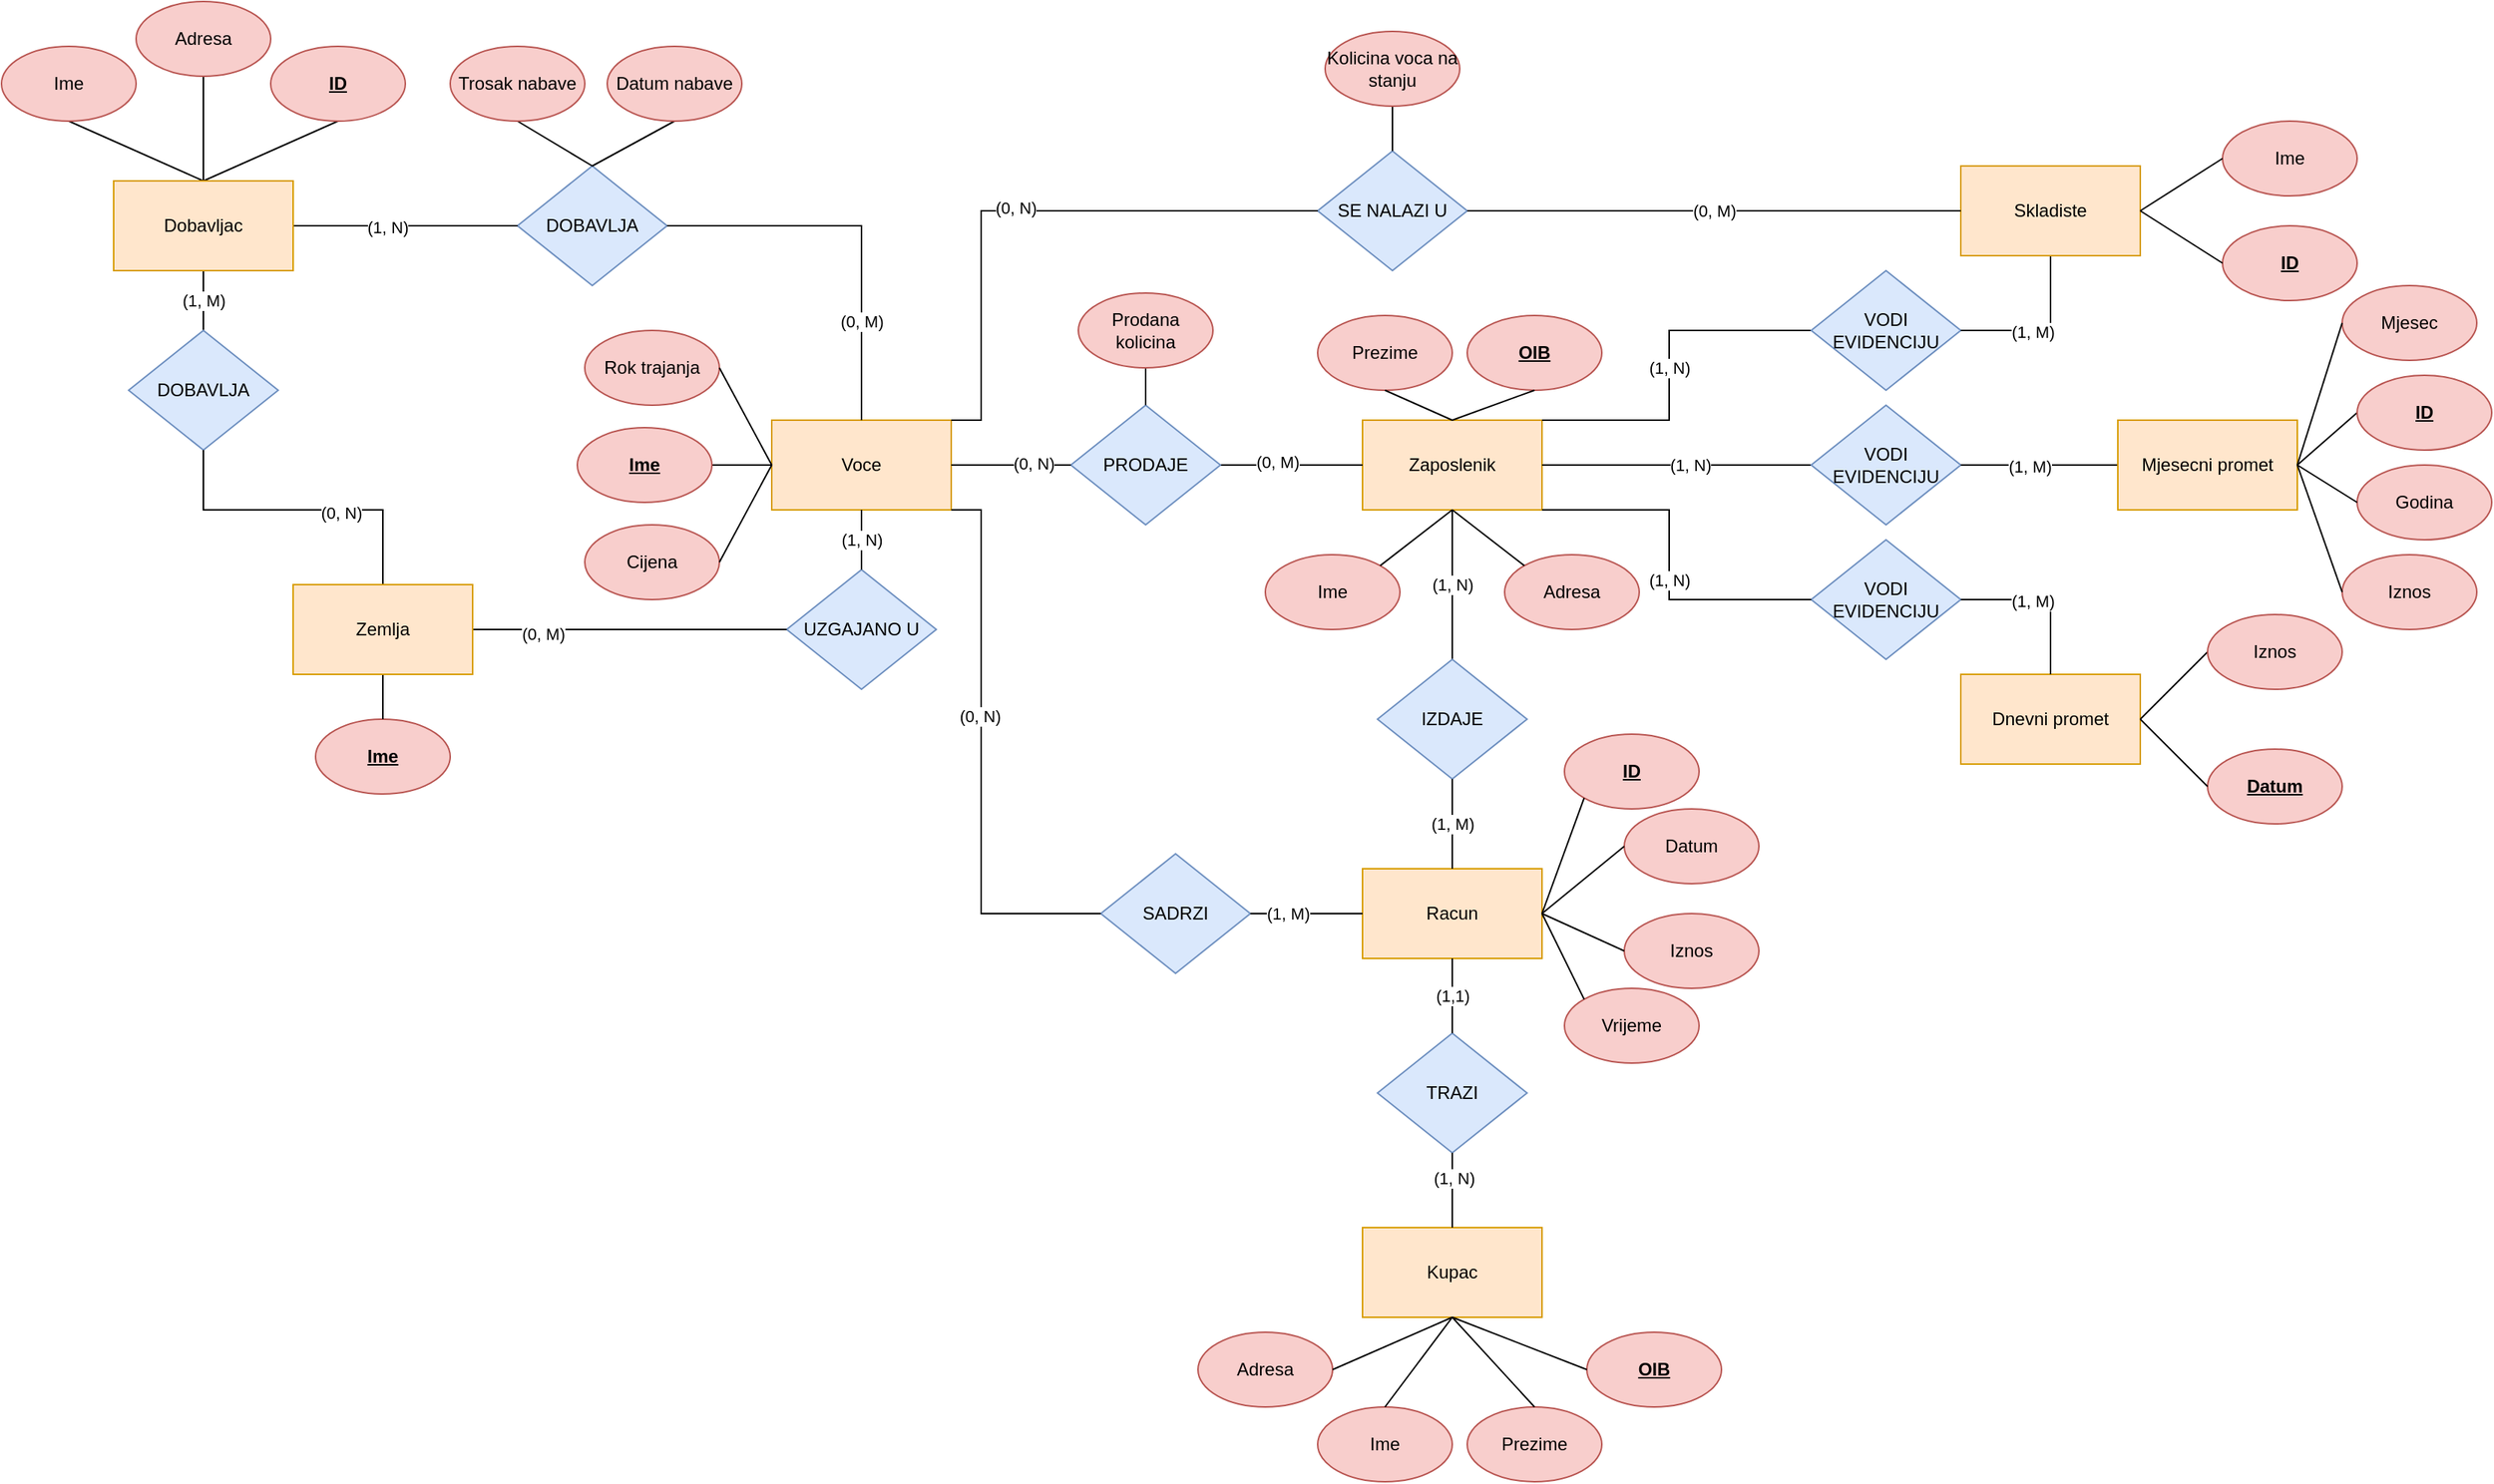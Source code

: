 <mxfile version="21.3.5" type="github">
  <diagram name="Page-1" id="9BCB3obAzaxHh5N5iVWj">
    <mxGraphModel dx="957" dy="489" grid="1" gridSize="10" guides="1" tooltips="1" connect="1" arrows="1" fold="1" page="1" pageScale="1" pageWidth="850" pageHeight="1100" math="0" shadow="0">
      <root>
        <mxCell id="0" />
        <mxCell id="1" parent="0" />
        <mxCell id="wJimey8sM2e01Dv6nmVG-2" value="Dobavljac" style="rounded=0;whiteSpace=wrap;html=1;" parent="1" vertex="1">
          <mxGeometry x="140" y="200" width="120" height="60" as="geometry" />
        </mxCell>
        <mxCell id="wJimey8sM2e01Dv6nmVG-10" value="" style="endArrow=none;html=1;rounded=0;entryX=0.5;entryY=1;entryDx=0;entryDy=0;exitX=0.5;exitY=0;exitDx=0;exitDy=0;" parent="1" source="wJimey8sM2e01Dv6nmVG-2" target="wJimey8sM2e01Dv6nmVG-40" edge="1">
          <mxGeometry width="50" height="50" relative="1" as="geometry">
            <mxPoint x="200" y="200" as="sourcePoint" />
            <mxPoint x="87.5" y="160.0" as="targetPoint" />
          </mxGeometry>
        </mxCell>
        <mxCell id="wJimey8sM2e01Dv6nmVG-14" value="&lt;u&gt;&lt;b&gt;Ime&lt;/b&gt;&lt;/u&gt;" style="ellipse;whiteSpace=wrap;html=1;fillColor=#f8cecc;strokeColor=#b85450;" parent="1" vertex="1">
          <mxGeometry x="275" y="560" width="90" height="50" as="geometry" />
        </mxCell>
        <mxCell id="wJimey8sM2e01Dv6nmVG-16" value="DOBAVLJA" style="rhombus;whiteSpace=wrap;html=1;fillColor=#dae8fc;strokeColor=#6c8ebf;" parent="1" vertex="1">
          <mxGeometry x="410" y="190" width="100" height="80" as="geometry" />
        </mxCell>
        <mxCell id="wJimey8sM2e01Dv6nmVG-20" value="" style="endArrow=none;html=1;rounded=0;exitX=1;exitY=0.5;exitDx=0;exitDy=0;entryX=0;entryY=0.5;entryDx=0;entryDy=0;" parent="1" source="wJimey8sM2e01Dv6nmVG-2" target="wJimey8sM2e01Dv6nmVG-16" edge="1">
          <mxGeometry width="50" height="50" relative="1" as="geometry">
            <mxPoint x="370" y="240" as="sourcePoint" />
            <mxPoint x="480" y="220" as="targetPoint" />
          </mxGeometry>
        </mxCell>
        <mxCell id="wJimey8sM2e01Dv6nmVG-48" value="(1, N)" style="edgeLabel;html=1;align=center;verticalAlign=middle;resizable=0;points=[];" parent="wJimey8sM2e01Dv6nmVG-20" vertex="1" connectable="0">
          <mxGeometry x="-0.158" y="-1" relative="1" as="geometry">
            <mxPoint as="offset" />
          </mxGeometry>
        </mxCell>
        <mxCell id="wJimey8sM2e01Dv6nmVG-21" value="Voce" style="rounded=0;whiteSpace=wrap;html=1;fillColor=#ffe6cc;strokeColor=#d79b00;" parent="1" vertex="1">
          <mxGeometry x="580" y="360" width="120" height="60" as="geometry" />
        </mxCell>
        <mxCell id="wJimey8sM2e01Dv6nmVG-23" value="UZGAJANO U" style="rhombus;whiteSpace=wrap;html=1;fillColor=#dae8fc;strokeColor=#6c8ebf;" parent="1" vertex="1">
          <mxGeometry x="590" y="460" width="100" height="80" as="geometry" />
        </mxCell>
        <mxCell id="wJimey8sM2e01Dv6nmVG-24" value="(1, N)" style="endArrow=none;html=1;rounded=0;entryX=0.5;entryY=1;entryDx=0;entryDy=0;exitX=0.5;exitY=0;exitDx=0;exitDy=0;" parent="1" source="wJimey8sM2e01Dv6nmVG-23" target="wJimey8sM2e01Dv6nmVG-21" edge="1">
          <mxGeometry width="50" height="50" relative="1" as="geometry">
            <mxPoint x="650" y="460" as="sourcePoint" />
            <mxPoint x="700" y="410" as="targetPoint" />
          </mxGeometry>
        </mxCell>
        <mxCell id="wJimey8sM2e01Dv6nmVG-25" value="" style="endArrow=none;html=1;rounded=0;exitX=1;exitY=0.5;exitDx=0;exitDy=0;entryX=0;entryY=0.5;entryDx=0;entryDy=0;" parent="1" source="wJimey8sM2e01Dv6nmVG-46" target="wJimey8sM2e01Dv6nmVG-23" edge="1">
          <mxGeometry width="50" height="50" relative="1" as="geometry">
            <mxPoint x="380" y="490" as="sourcePoint" />
            <mxPoint x="500" y="480" as="targetPoint" />
          </mxGeometry>
        </mxCell>
        <mxCell id="wJimey8sM2e01Dv6nmVG-51" value="(0, M)" style="edgeLabel;html=1;align=center;verticalAlign=middle;resizable=0;points=[];" parent="wJimey8sM2e01Dv6nmVG-25" vertex="1" connectable="0">
          <mxGeometry x="-0.555" y="-3" relative="1" as="geometry">
            <mxPoint as="offset" />
          </mxGeometry>
        </mxCell>
        <mxCell id="wJimey8sM2e01Dv6nmVG-26" value="" style="endArrow=none;html=1;rounded=0;exitX=1;exitY=0.5;exitDx=0;exitDy=0;entryX=0.5;entryY=0;entryDx=0;entryDy=0;" parent="1" source="wJimey8sM2e01Dv6nmVG-16" target="wJimey8sM2e01Dv6nmVG-21" edge="1">
          <mxGeometry width="50" height="50" relative="1" as="geometry">
            <mxPoint x="560" y="230" as="sourcePoint" />
            <mxPoint x="670" y="210" as="targetPoint" />
            <Array as="points">
              <mxPoint x="640" y="230" />
            </Array>
          </mxGeometry>
        </mxCell>
        <mxCell id="wJimey8sM2e01Dv6nmVG-49" value="(0, M)" style="edgeLabel;html=1;align=center;verticalAlign=middle;resizable=0;points=[];" parent="wJimey8sM2e01Dv6nmVG-26" vertex="1" connectable="0">
          <mxGeometry x="0.492" relative="1" as="geometry">
            <mxPoint as="offset" />
          </mxGeometry>
        </mxCell>
        <mxCell id="wJimey8sM2e01Dv6nmVG-27" value="(1, M)" style="endArrow=none;html=1;rounded=0;entryX=0.5;entryY=1;entryDx=0;entryDy=0;exitX=0.5;exitY=0;exitDx=0;exitDy=0;" parent="1" source="wJimey8sM2e01Dv6nmVG-28" target="wJimey8sM2e01Dv6nmVG-2" edge="1">
          <mxGeometry width="50" height="50" relative="1" as="geometry">
            <mxPoint x="310" y="330" as="sourcePoint" />
            <mxPoint x="340" y="300" as="targetPoint" />
          </mxGeometry>
        </mxCell>
        <mxCell id="wJimey8sM2e01Dv6nmVG-28" value="DOBAVLJA" style="rhombus;whiteSpace=wrap;html=1;fillColor=#dae8fc;strokeColor=#6c8ebf;" parent="1" vertex="1">
          <mxGeometry x="150" y="300" width="100" height="80" as="geometry" />
        </mxCell>
        <mxCell id="wJimey8sM2e01Dv6nmVG-29" value="" style="endArrow=none;html=1;rounded=0;entryX=0.5;entryY=1;entryDx=0;entryDy=0;exitX=0.5;exitY=0;exitDx=0;exitDy=0;" parent="1" source="wJimey8sM2e01Dv6nmVG-46" target="wJimey8sM2e01Dv6nmVG-28" edge="1">
          <mxGeometry width="50" height="50" relative="1" as="geometry">
            <mxPoint x="320" y="460" as="sourcePoint" />
            <mxPoint x="340" y="400" as="targetPoint" />
            <Array as="points">
              <mxPoint x="320" y="420" />
              <mxPoint x="200" y="420" />
            </Array>
          </mxGeometry>
        </mxCell>
        <mxCell id="wJimey8sM2e01Dv6nmVG-50" value="(0, N)" style="edgeLabel;html=1;align=center;verticalAlign=middle;resizable=0;points=[];" parent="wJimey8sM2e01Dv6nmVG-29" vertex="1" connectable="0">
          <mxGeometry x="-0.253" y="2" relative="1" as="geometry">
            <mxPoint as="offset" />
          </mxGeometry>
        </mxCell>
        <mxCell id="wJimey8sM2e01Dv6nmVG-30" value="" style="endArrow=none;html=1;rounded=0;entryX=0.5;entryY=0;entryDx=0;entryDy=0;exitX=0.5;exitY=1;exitDx=0;exitDy=0;" parent="1" source="wJimey8sM2e01Dv6nmVG-41" target="wJimey8sM2e01Dv6nmVG-2" edge="1">
          <mxGeometry width="50" height="50" relative="1" as="geometry">
            <mxPoint x="197.5" y="160.0" as="sourcePoint" />
            <mxPoint x="290" y="160" as="targetPoint" />
          </mxGeometry>
        </mxCell>
        <mxCell id="wJimey8sM2e01Dv6nmVG-31" value="" style="endArrow=none;html=1;rounded=0;entryX=0.5;entryY=1;entryDx=0;entryDy=0;exitX=0.5;exitY=0;exitDx=0;exitDy=0;" parent="1" source="wJimey8sM2e01Dv6nmVG-2" target="wJimey8sM2e01Dv6nmVG-42" edge="1">
          <mxGeometry width="50" height="50" relative="1" as="geometry">
            <mxPoint x="270" y="210" as="sourcePoint" />
            <mxPoint x="302.5" y="160.0" as="targetPoint" />
          </mxGeometry>
        </mxCell>
        <mxCell id="wJimey8sM2e01Dv6nmVG-32" value="" style="endArrow=none;html=1;rounded=0;entryX=0.5;entryY=1;entryDx=0;entryDy=0;exitX=0.5;exitY=0;exitDx=0;exitDy=0;" parent="1" source="wJimey8sM2e01Dv6nmVG-14" target="wJimey8sM2e01Dv6nmVG-46" edge="1">
          <mxGeometry width="50" height="50" relative="1" as="geometry">
            <mxPoint x="320" y="570" as="sourcePoint" />
            <mxPoint x="320" y="520" as="targetPoint" />
          </mxGeometry>
        </mxCell>
        <mxCell id="wJimey8sM2e01Dv6nmVG-34" value="Cijena" style="ellipse;whiteSpace=wrap;html=1;flipV=1;flipH=0;direction=east;fillColor=#f8cecc;strokeColor=#b85450;" parent="1" vertex="1">
          <mxGeometry x="455" y="430" width="90" height="50" as="geometry" />
        </mxCell>
        <mxCell id="wJimey8sM2e01Dv6nmVG-37" value="" style="endArrow=none;html=1;rounded=0;exitX=1;exitY=0.5;exitDx=0;exitDy=0;entryX=0;entryY=0.5;entryDx=0;entryDy=0;" parent="1" source="wJimey8sM2e01Dv6nmVG-43" target="wJimey8sM2e01Dv6nmVG-21" edge="1">
          <mxGeometry width="50" height="50" relative="1" as="geometry">
            <mxPoint x="555" y="305" as="sourcePoint" />
            <mxPoint x="760" y="210" as="targetPoint" />
          </mxGeometry>
        </mxCell>
        <mxCell id="wJimey8sM2e01Dv6nmVG-39" value="" style="endArrow=none;html=1;rounded=0;exitX=1;exitY=0.5;exitDx=0;exitDy=0;entryX=0;entryY=0.5;entryDx=0;entryDy=0;" parent="1" source="wJimey8sM2e01Dv6nmVG-34" target="wJimey8sM2e01Dv6nmVG-21" edge="1">
          <mxGeometry width="50" height="50" relative="1" as="geometry">
            <mxPoint x="545" y="375" as="sourcePoint" />
            <mxPoint x="590" y="370" as="targetPoint" />
          </mxGeometry>
        </mxCell>
        <mxCell id="wJimey8sM2e01Dv6nmVG-40" value="Ime" style="ellipse;whiteSpace=wrap;html=1;fillColor=#f8cecc;strokeColor=#b85450;" parent="1" vertex="1">
          <mxGeometry x="65" y="110" width="90" height="50" as="geometry" />
        </mxCell>
        <mxCell id="wJimey8sM2e01Dv6nmVG-41" value="Adresa" style="ellipse;whiteSpace=wrap;html=1;fillColor=#f8cecc;strokeColor=#b85450;" parent="1" vertex="1">
          <mxGeometry x="155" y="80" width="90" height="50" as="geometry" />
        </mxCell>
        <mxCell id="wJimey8sM2e01Dv6nmVG-42" value="&lt;b&gt;&lt;u&gt;ID&lt;/u&gt;&lt;/b&gt;" style="ellipse;whiteSpace=wrap;html=1;fillColor=#f8cecc;strokeColor=#b85450;" parent="1" vertex="1">
          <mxGeometry x="245" y="110" width="90" height="50" as="geometry" />
        </mxCell>
        <mxCell id="wJimey8sM2e01Dv6nmVG-43" value="&lt;u&gt;&lt;b&gt;Ime&lt;/b&gt;&lt;/u&gt;" style="ellipse;whiteSpace=wrap;html=1;flipV=1;flipH=0;direction=east;fillColor=#f8cecc;strokeColor=#b85450;" parent="1" vertex="1">
          <mxGeometry x="450" y="365" width="90" height="50" as="geometry" />
        </mxCell>
        <mxCell id="wJimey8sM2e01Dv6nmVG-45" value="Dobavljac" style="rounded=0;whiteSpace=wrap;html=1;fillColor=#ffe6cc;strokeColor=#d79b00;" parent="1" vertex="1">
          <mxGeometry x="140" y="200" width="120" height="60" as="geometry" />
        </mxCell>
        <mxCell id="wJimey8sM2e01Dv6nmVG-46" value="Zemlja" style="rounded=0;whiteSpace=wrap;html=1;fillColor=#ffe6cc;strokeColor=#d79b00;" parent="1" vertex="1">
          <mxGeometry x="260" y="470" width="120" height="60" as="geometry" />
        </mxCell>
        <mxCell id="wJimey8sM2e01Dv6nmVG-52" value="Kupac" style="rounded=0;whiteSpace=wrap;html=1;fillColor=#ffe6cc;strokeColor=#d79b00;" parent="1" vertex="1">
          <mxGeometry x="975" y="900" width="120" height="60" as="geometry" />
        </mxCell>
        <mxCell id="wJimey8sM2e01Dv6nmVG-53" value="Adresa" style="ellipse;whiteSpace=wrap;html=1;flipV=1;flipH=0;direction=east;fillColor=#f8cecc;strokeColor=#b85450;" parent="1" vertex="1">
          <mxGeometry x="865" y="970" width="90" height="50" as="geometry" />
        </mxCell>
        <mxCell id="wJimey8sM2e01Dv6nmVG-54" value="Racun" style="rounded=0;whiteSpace=wrap;html=1;fillColor=#ffe6cc;strokeColor=#d79b00;" parent="1" vertex="1">
          <mxGeometry x="975" y="660" width="120" height="60" as="geometry" />
        </mxCell>
        <mxCell id="wJimey8sM2e01Dv6nmVG-56" value="SADRZI" style="rhombus;whiteSpace=wrap;html=1;fillColor=#dae8fc;strokeColor=#6c8ebf;" parent="1" vertex="1">
          <mxGeometry x="800" y="650" width="100" height="80" as="geometry" />
        </mxCell>
        <mxCell id="wJimey8sM2e01Dv6nmVG-57" value="" style="endArrow=none;html=1;rounded=0;entryX=0;entryY=0.5;entryDx=0;entryDy=0;exitX=1;exitY=1;exitDx=0;exitDy=0;" parent="1" source="wJimey8sM2e01Dv6nmVG-21" target="wJimey8sM2e01Dv6nmVG-56" edge="1">
          <mxGeometry width="50" height="50" relative="1" as="geometry">
            <mxPoint x="720" y="410" as="sourcePoint" />
            <mxPoint x="770" y="360" as="targetPoint" />
            <Array as="points">
              <mxPoint x="720" y="420" />
              <mxPoint x="720" y="690" />
            </Array>
          </mxGeometry>
        </mxCell>
        <mxCell id="wJimey8sM2e01Dv6nmVG-59" value="(0, N)" style="edgeLabel;html=1;align=center;verticalAlign=middle;resizable=0;points=[];" parent="wJimey8sM2e01Dv6nmVG-57" vertex="1" connectable="0">
          <mxGeometry x="-0.148" y="-1" relative="1" as="geometry">
            <mxPoint as="offset" />
          </mxGeometry>
        </mxCell>
        <mxCell id="wJimey8sM2e01Dv6nmVG-58" value="" style="endArrow=none;html=1;rounded=0;entryX=0;entryY=0.5;entryDx=0;entryDy=0;exitX=1;exitY=0.5;exitDx=0;exitDy=0;" parent="1" source="wJimey8sM2e01Dv6nmVG-56" target="wJimey8sM2e01Dv6nmVG-54" edge="1">
          <mxGeometry width="50" height="50" relative="1" as="geometry">
            <mxPoint x="905" y="730" as="sourcePoint" />
            <mxPoint x="925" y="730" as="targetPoint" />
          </mxGeometry>
        </mxCell>
        <mxCell id="wJimey8sM2e01Dv6nmVG-60" value="(1, M)" style="edgeLabel;html=1;align=center;verticalAlign=middle;resizable=0;points=[];" parent="wJimey8sM2e01Dv6nmVG-58" vertex="1" connectable="0">
          <mxGeometry x="-0.348" relative="1" as="geometry">
            <mxPoint as="offset" />
          </mxGeometry>
        </mxCell>
        <mxCell id="wJimey8sM2e01Dv6nmVG-61" value="TRAZI" style="rhombus;whiteSpace=wrap;html=1;fillColor=#dae8fc;strokeColor=#6c8ebf;" parent="1" vertex="1">
          <mxGeometry x="985" y="770" width="100" height="80" as="geometry" />
        </mxCell>
        <mxCell id="wJimey8sM2e01Dv6nmVG-62" value="" style="endArrow=none;html=1;rounded=0;entryX=0.5;entryY=1;entryDx=0;entryDy=0;exitX=0.5;exitY=0;exitDx=0;exitDy=0;" parent="1" source="wJimey8sM2e01Dv6nmVG-52" target="wJimey8sM2e01Dv6nmVG-61" edge="1">
          <mxGeometry width="50" height="50" relative="1" as="geometry">
            <mxPoint x="925" y="930" as="sourcePoint" />
            <mxPoint x="1045" y="870" as="targetPoint" />
          </mxGeometry>
        </mxCell>
        <mxCell id="wJimey8sM2e01Dv6nmVG-65" value="(1, N)" style="edgeLabel;html=1;align=center;verticalAlign=middle;resizable=0;points=[];" parent="wJimey8sM2e01Dv6nmVG-62" vertex="1" connectable="0">
          <mxGeometry x="0.314" y="-1" relative="1" as="geometry">
            <mxPoint as="offset" />
          </mxGeometry>
        </mxCell>
        <mxCell id="wJimey8sM2e01Dv6nmVG-64" value="(1,1)" style="endArrow=none;html=1;rounded=0;entryX=0.5;entryY=1;entryDx=0;entryDy=0;exitX=0.5;exitY=0;exitDx=0;exitDy=0;" parent="1" source="wJimey8sM2e01Dv6nmVG-61" target="wJimey8sM2e01Dv6nmVG-54" edge="1">
          <mxGeometry width="50" height="50" relative="1" as="geometry">
            <mxPoint x="1085" y="820" as="sourcePoint" />
            <mxPoint x="1085" y="760" as="targetPoint" />
          </mxGeometry>
        </mxCell>
        <mxCell id="wJimey8sM2e01Dv6nmVG-66" value="Zaposlenik" style="rounded=0;whiteSpace=wrap;html=1;fillColor=#ffe6cc;strokeColor=#d79b00;" parent="1" vertex="1">
          <mxGeometry x="975" y="360" width="120" height="60" as="geometry" />
        </mxCell>
        <mxCell id="wJimey8sM2e01Dv6nmVG-67" value="(1, N)" style="endArrow=none;html=1;rounded=0;entryX=0.5;entryY=1;entryDx=0;entryDy=0;exitX=0.5;exitY=0;exitDx=0;exitDy=0;" parent="1" source="wJimey8sM2e01Dv6nmVG-68" target="wJimey8sM2e01Dv6nmVG-66" edge="1">
          <mxGeometry width="50" height="50" relative="1" as="geometry">
            <mxPoint x="1035" y="520" as="sourcePoint" />
            <mxPoint x="1085" y="550" as="targetPoint" />
            <Array as="points">
              <mxPoint x="1035" y="490" />
            </Array>
          </mxGeometry>
        </mxCell>
        <mxCell id="wJimey8sM2e01Dv6nmVG-68" value="IZDAJE" style="rhombus;whiteSpace=wrap;html=1;fillColor=#dae8fc;strokeColor=#6c8ebf;" parent="1" vertex="1">
          <mxGeometry x="985" y="520" width="100" height="80" as="geometry" />
        </mxCell>
        <mxCell id="wJimey8sM2e01Dv6nmVG-70" value="(1, M)" style="endArrow=none;html=1;rounded=0;entryX=0.5;entryY=1;entryDx=0;entryDy=0;exitX=0.5;exitY=0;exitDx=0;exitDy=0;" parent="1" source="wJimey8sM2e01Dv6nmVG-54" target="wJimey8sM2e01Dv6nmVG-68" edge="1">
          <mxGeometry width="50" height="50" relative="1" as="geometry">
            <mxPoint x="1095" y="650" as="sourcePoint" />
            <mxPoint x="1145" y="600" as="targetPoint" />
          </mxGeometry>
        </mxCell>
        <mxCell id="wJimey8sM2e01Dv6nmVG-71" value="Ime" style="ellipse;whiteSpace=wrap;html=1;flipV=1;flipH=0;direction=east;fillColor=#f8cecc;strokeColor=#b85450;" parent="1" vertex="1">
          <mxGeometry x="945" y="1020" width="90" height="50" as="geometry" />
        </mxCell>
        <mxCell id="wJimey8sM2e01Dv6nmVG-72" value="Prezime" style="ellipse;whiteSpace=wrap;html=1;flipV=1;flipH=0;direction=east;fillColor=#f8cecc;strokeColor=#b85450;" parent="1" vertex="1">
          <mxGeometry x="1045" y="1020" width="90" height="50" as="geometry" />
        </mxCell>
        <mxCell id="wJimey8sM2e01Dv6nmVG-73" value="&lt;b&gt;&lt;u&gt;OIB&lt;/u&gt;&lt;/b&gt;" style="ellipse;whiteSpace=wrap;html=1;flipV=1;flipH=0;direction=east;fillColor=#f8cecc;strokeColor=#b85450;" parent="1" vertex="1">
          <mxGeometry x="1125" y="970" width="90" height="50" as="geometry" />
        </mxCell>
        <mxCell id="wJimey8sM2e01Dv6nmVG-74" value="" style="endArrow=none;html=1;rounded=0;entryX=0.5;entryY=1;entryDx=0;entryDy=0;exitX=1;exitY=0.5;exitDx=0;exitDy=0;" parent="1" source="wJimey8sM2e01Dv6nmVG-53" target="wJimey8sM2e01Dv6nmVG-52" edge="1">
          <mxGeometry width="50" height="50" relative="1" as="geometry">
            <mxPoint x="985" y="1150" as="sourcePoint" />
            <mxPoint x="1035" y="1100" as="targetPoint" />
          </mxGeometry>
        </mxCell>
        <mxCell id="wJimey8sM2e01Dv6nmVG-75" value="" style="endArrow=none;html=1;rounded=0;entryX=0.5;entryY=1;entryDx=0;entryDy=0;exitX=0.5;exitY=0;exitDx=0;exitDy=0;" parent="1" source="wJimey8sM2e01Dv6nmVG-71" target="wJimey8sM2e01Dv6nmVG-52" edge="1">
          <mxGeometry width="50" height="50" relative="1" as="geometry">
            <mxPoint x="965" y="1005" as="sourcePoint" />
            <mxPoint x="1045" y="970" as="targetPoint" />
          </mxGeometry>
        </mxCell>
        <mxCell id="wJimey8sM2e01Dv6nmVG-76" value="" style="endArrow=none;html=1;rounded=0;entryX=0.5;entryY=1;entryDx=0;entryDy=0;exitX=0.5;exitY=0;exitDx=0;exitDy=0;" parent="1" source="wJimey8sM2e01Dv6nmVG-72" target="wJimey8sM2e01Dv6nmVG-52" edge="1">
          <mxGeometry width="50" height="50" relative="1" as="geometry">
            <mxPoint x="975" y="1015" as="sourcePoint" />
            <mxPoint x="1055" y="980" as="targetPoint" />
          </mxGeometry>
        </mxCell>
        <mxCell id="wJimey8sM2e01Dv6nmVG-77" value="" style="endArrow=none;html=1;rounded=0;entryX=0.5;entryY=1;entryDx=0;entryDy=0;exitX=0;exitY=0.5;exitDx=0;exitDy=0;" parent="1" source="wJimey8sM2e01Dv6nmVG-73" target="wJimey8sM2e01Dv6nmVG-52" edge="1">
          <mxGeometry width="50" height="50" relative="1" as="geometry">
            <mxPoint x="985" y="1025" as="sourcePoint" />
            <mxPoint x="1065" y="990" as="targetPoint" />
          </mxGeometry>
        </mxCell>
        <mxCell id="wJimey8sM2e01Dv6nmVG-82" value="Adresa" style="ellipse;whiteSpace=wrap;html=1;flipV=1;flipH=0;direction=east;fillColor=#f8cecc;strokeColor=#b85450;" parent="1" vertex="1">
          <mxGeometry x="1070" y="450" width="90" height="50" as="geometry" />
        </mxCell>
        <mxCell id="wJimey8sM2e01Dv6nmVG-83" value="Ime" style="ellipse;whiteSpace=wrap;html=1;flipV=1;flipH=0;direction=east;fillColor=#f8cecc;strokeColor=#b85450;" parent="1" vertex="1">
          <mxGeometry x="910" y="450" width="90" height="50" as="geometry" />
        </mxCell>
        <mxCell id="wJimey8sM2e01Dv6nmVG-84" value="Prezime" style="ellipse;whiteSpace=wrap;html=1;flipV=1;flipH=0;direction=east;fillColor=#f8cecc;strokeColor=#b85450;" parent="1" vertex="1">
          <mxGeometry x="945" y="290" width="90" height="50" as="geometry" />
        </mxCell>
        <mxCell id="wJimey8sM2e01Dv6nmVG-85" value="&lt;b&gt;&lt;u&gt;OIB&lt;/u&gt;&lt;/b&gt;" style="ellipse;whiteSpace=wrap;html=1;flipV=1;flipH=0;direction=east;fillColor=#f8cecc;strokeColor=#b85450;" parent="1" vertex="1">
          <mxGeometry x="1045" y="290" width="90" height="50" as="geometry" />
        </mxCell>
        <mxCell id="wJimey8sM2e01Dv6nmVG-86" value="" style="endArrow=none;html=1;rounded=0;entryX=0.5;entryY=1;entryDx=0;entryDy=0;exitX=0.5;exitY=0;exitDx=0;exitDy=0;" parent="1" source="wJimey8sM2e01Dv6nmVG-66" target="wJimey8sM2e01Dv6nmVG-84" edge="1">
          <mxGeometry width="50" height="50" relative="1" as="geometry">
            <mxPoint x="1025" y="390" as="sourcePoint" />
            <mxPoint x="1065" y="390" as="targetPoint" />
          </mxGeometry>
        </mxCell>
        <mxCell id="wJimey8sM2e01Dv6nmVG-87" value="" style="endArrow=none;html=1;rounded=0;exitX=0.5;exitY=1;exitDx=0;exitDy=0;entryX=1;entryY=0;entryDx=0;entryDy=0;" parent="1" source="wJimey8sM2e01Dv6nmVG-66" target="wJimey8sM2e01Dv6nmVG-83" edge="1">
          <mxGeometry width="50" height="50" relative="1" as="geometry">
            <mxPoint x="975" y="430" as="sourcePoint" />
            <mxPoint x="1005" y="360" as="targetPoint" />
          </mxGeometry>
        </mxCell>
        <mxCell id="wJimey8sM2e01Dv6nmVG-88" value="" style="endArrow=none;html=1;rounded=0;entryX=0;entryY=0;entryDx=0;entryDy=0;exitX=0.5;exitY=1;exitDx=0;exitDy=0;" parent="1" source="wJimey8sM2e01Dv6nmVG-66" target="wJimey8sM2e01Dv6nmVG-82" edge="1">
          <mxGeometry width="50" height="50" relative="1" as="geometry">
            <mxPoint x="825" y="490" as="sourcePoint" />
            <mxPoint x="875" y="440" as="targetPoint" />
          </mxGeometry>
        </mxCell>
        <mxCell id="wJimey8sM2e01Dv6nmVG-89" value="" style="endArrow=none;html=1;rounded=0;entryX=0.5;entryY=1;entryDx=0;entryDy=0;exitX=0.5;exitY=0;exitDx=0;exitDy=0;" parent="1" source="wJimey8sM2e01Dv6nmVG-66" target="wJimey8sM2e01Dv6nmVG-85" edge="1">
          <mxGeometry width="50" height="50" relative="1" as="geometry">
            <mxPoint x="1205" y="500" as="sourcePoint" />
            <mxPoint x="1255" y="450" as="targetPoint" />
          </mxGeometry>
        </mxCell>
        <mxCell id="wJimey8sM2e01Dv6nmVG-90" value="(1, N)" style="endArrow=none;html=1;rounded=0;entryX=0;entryY=0.5;entryDx=0;entryDy=0;" parent="1" target="wJimey8sM2e01Dv6nmVG-91" edge="1">
          <mxGeometry width="50" height="50" relative="1" as="geometry">
            <mxPoint x="1095" y="360" as="sourcePoint" />
            <mxPoint x="1375" y="440" as="targetPoint" />
            <Array as="points">
              <mxPoint x="1180" y="360" />
              <mxPoint x="1180" y="300" />
            </Array>
          </mxGeometry>
        </mxCell>
        <mxCell id="wJimey8sM2e01Dv6nmVG-91" value="VODI EVIDENCIJU" style="rhombus;whiteSpace=wrap;html=1;fillColor=#dae8fc;strokeColor=#6c8ebf;" parent="1" vertex="1">
          <mxGeometry x="1275" y="260" width="100" height="80" as="geometry" />
        </mxCell>
        <mxCell id="wJimey8sM2e01Dv6nmVG-92" value="" style="endArrow=none;html=1;rounded=0;exitX=1;exitY=0.5;exitDx=0;exitDy=0;entryX=0.5;entryY=1;entryDx=0;entryDy=0;" parent="1" source="wJimey8sM2e01Dv6nmVG-91" target="wJimey8sM2e01Dv6nmVG-93" edge="1">
          <mxGeometry width="50" height="50" relative="1" as="geometry">
            <mxPoint x="1445" y="529.33" as="sourcePoint" />
            <mxPoint x="1745" y="440" as="targetPoint" />
            <Array as="points">
              <mxPoint x="1435" y="300" />
            </Array>
          </mxGeometry>
        </mxCell>
        <mxCell id="wJimey8sM2e01Dv6nmVG-94" value="(1, M)" style="edgeLabel;html=1;align=center;verticalAlign=middle;resizable=0;points=[];" parent="wJimey8sM2e01Dv6nmVG-92" vertex="1" connectable="0">
          <mxGeometry x="-0.133" y="-1" relative="1" as="geometry">
            <mxPoint as="offset" />
          </mxGeometry>
        </mxCell>
        <mxCell id="wJimey8sM2e01Dv6nmVG-93" value="Skladiste" style="rounded=0;whiteSpace=wrap;html=1;fillColor=#ffe6cc;strokeColor=#d79b00;" parent="1" vertex="1">
          <mxGeometry x="1375" y="190" width="120" height="60" as="geometry" />
        </mxCell>
        <mxCell id="wJimey8sM2e01Dv6nmVG-96" value="&lt;b&gt;&lt;u&gt;ID&lt;/u&gt;&lt;/b&gt;" style="ellipse;whiteSpace=wrap;html=1;flipV=1;flipH=0;direction=east;fillColor=#f8cecc;strokeColor=#b85450;" parent="1" vertex="1">
          <mxGeometry x="1110" y="570" width="90" height="50" as="geometry" />
        </mxCell>
        <mxCell id="wJimey8sM2e01Dv6nmVG-97" value="Datum" style="ellipse;whiteSpace=wrap;html=1;flipV=1;flipH=0;direction=east;fillColor=#f8cecc;strokeColor=#b85450;" parent="1" vertex="1">
          <mxGeometry x="1150" y="620" width="90" height="50" as="geometry" />
        </mxCell>
        <mxCell id="wJimey8sM2e01Dv6nmVG-98" value="Vrijeme" style="ellipse;whiteSpace=wrap;html=1;flipV=1;flipH=0;direction=east;fillColor=#f8cecc;strokeColor=#b85450;" parent="1" vertex="1">
          <mxGeometry x="1110" y="740" width="90" height="50" as="geometry" />
        </mxCell>
        <mxCell id="wJimey8sM2e01Dv6nmVG-99" value="" style="endArrow=none;html=1;rounded=0;entryX=1;entryY=0.5;entryDx=0;entryDy=0;exitX=0;exitY=1;exitDx=0;exitDy=0;" parent="1" source="wJimey8sM2e01Dv6nmVG-96" target="wJimey8sM2e01Dv6nmVG-54" edge="1">
          <mxGeometry width="50" height="50" relative="1" as="geometry">
            <mxPoint x="1390" y="850" as="sourcePoint" />
            <mxPoint x="1300" y="815" as="targetPoint" />
          </mxGeometry>
        </mxCell>
        <mxCell id="wJimey8sM2e01Dv6nmVG-100" value="" style="endArrow=none;html=1;rounded=0;entryX=1;entryY=0.5;entryDx=0;entryDy=0;exitX=0;exitY=0.5;exitDx=0;exitDy=0;" parent="1" source="wJimey8sM2e01Dv6nmVG-97" target="wJimey8sM2e01Dv6nmVG-54" edge="1">
          <mxGeometry width="50" height="50" relative="1" as="geometry">
            <mxPoint x="1148" y="653" as="sourcePoint" />
            <mxPoint x="1105" y="700" as="targetPoint" />
          </mxGeometry>
        </mxCell>
        <mxCell id="wJimey8sM2e01Dv6nmVG-101" value="" style="endArrow=none;html=1;rounded=0;entryX=1;entryY=0.5;entryDx=0;entryDy=0;exitX=0;exitY=0;exitDx=0;exitDy=0;" parent="1" source="wJimey8sM2e01Dv6nmVG-98" target="wJimey8sM2e01Dv6nmVG-54" edge="1">
          <mxGeometry width="50" height="50" relative="1" as="geometry">
            <mxPoint x="1158" y="663" as="sourcePoint" />
            <mxPoint x="1115" y="710" as="targetPoint" />
          </mxGeometry>
        </mxCell>
        <mxCell id="wJimey8sM2e01Dv6nmVG-104" value="&lt;b&gt;&lt;u&gt;ID&lt;/u&gt;&lt;/b&gt;" style="ellipse;whiteSpace=wrap;html=1;flipV=1;flipH=0;direction=east;fillColor=#f8cecc;strokeColor=#b85450;" parent="1" vertex="1">
          <mxGeometry x="1550" y="230" width="90" height="50" as="geometry" />
        </mxCell>
        <mxCell id="wJimey8sM2e01Dv6nmVG-105" value="Ime" style="ellipse;whiteSpace=wrap;html=1;flipV=1;flipH=0;direction=east;fillColor=#f8cecc;strokeColor=#b85450;" parent="1" vertex="1">
          <mxGeometry x="1550" y="160" width="90" height="50" as="geometry" />
        </mxCell>
        <mxCell id="wJimey8sM2e01Dv6nmVG-106" value="" style="endArrow=none;html=1;rounded=0;entryX=1;entryY=0.5;entryDx=0;entryDy=0;exitX=0;exitY=0.5;exitDx=0;exitDy=0;" parent="1" source="wJimey8sM2e01Dv6nmVG-104" target="wJimey8sM2e01Dv6nmVG-93" edge="1">
          <mxGeometry width="50" height="50" relative="1" as="geometry">
            <mxPoint x="1420.53" y="390" as="sourcePoint" />
            <mxPoint x="1470.53" y="340" as="targetPoint" />
          </mxGeometry>
        </mxCell>
        <mxCell id="wJimey8sM2e01Dv6nmVG-107" value="" style="endArrow=none;html=1;rounded=0;entryX=1;entryY=0.5;entryDx=0;entryDy=0;exitX=0;exitY=0.5;exitDx=0;exitDy=0;" parent="1" source="wJimey8sM2e01Dv6nmVG-105" target="wJimey8sM2e01Dv6nmVG-93" edge="1">
          <mxGeometry width="50" height="50" relative="1" as="geometry">
            <mxPoint x="1670" y="210" as="sourcePoint" />
            <mxPoint x="1580.53" y="200" as="targetPoint" />
          </mxGeometry>
        </mxCell>
        <mxCell id="wJimey8sM2e01Dv6nmVG-115" value="SE NALAZI U" style="rhombus;whiteSpace=wrap;html=1;fillColor=#dae8fc;strokeColor=#6c8ebf;" parent="1" vertex="1">
          <mxGeometry x="945" y="180" width="100" height="80" as="geometry" />
        </mxCell>
        <mxCell id="wJimey8sM2e01Dv6nmVG-116" value="" style="endArrow=none;html=1;rounded=0;entryX=0;entryY=0.5;entryDx=0;entryDy=0;exitX=1;exitY=0;exitDx=0;exitDy=0;" parent="1" source="wJimey8sM2e01Dv6nmVG-21" target="wJimey8sM2e01Dv6nmVG-115" edge="1">
          <mxGeometry width="50" height="50" relative="1" as="geometry">
            <mxPoint x="850" y="230" as="sourcePoint" />
            <mxPoint x="1655" y="640" as="targetPoint" />
            <Array as="points">
              <mxPoint x="720" y="360" />
              <mxPoint x="720" y="220" />
            </Array>
          </mxGeometry>
        </mxCell>
        <mxCell id="wJimey8sM2e01Dv6nmVG-118" value="(0, N)" style="edgeLabel;html=1;align=center;verticalAlign=middle;resizable=0;points=[];" parent="wJimey8sM2e01Dv6nmVG-116" vertex="1" connectable="0">
          <mxGeometry x="-0.052" y="2" relative="1" as="geometry">
            <mxPoint as="offset" />
          </mxGeometry>
        </mxCell>
        <mxCell id="wJimey8sM2e01Dv6nmVG-117" value="(0, M)" style="endArrow=none;html=1;rounded=0;exitX=1;exitY=0.5;exitDx=0;exitDy=0;entryX=0;entryY=0.5;entryDx=0;entryDy=0;" parent="1" source="wJimey8sM2e01Dv6nmVG-115" target="wJimey8sM2e01Dv6nmVG-93" edge="1">
          <mxGeometry width="50" height="50" relative="1" as="geometry">
            <mxPoint x="1605" y="680" as="sourcePoint" />
            <mxPoint x="1400" y="210" as="targetPoint" />
          </mxGeometry>
        </mxCell>
        <mxCell id="wJimey8sM2e01Dv6nmVG-124" value="Dnevni promet" style="rounded=0;whiteSpace=wrap;html=1;fillColor=#ffe6cc;strokeColor=#d79b00;" parent="1" vertex="1">
          <mxGeometry x="1375" y="530" width="120" height="60" as="geometry" />
        </mxCell>
        <mxCell id="wJimey8sM2e01Dv6nmVG-126" value="VODI EVIDENCIJU" style="rhombus;whiteSpace=wrap;html=1;fillColor=#dae8fc;strokeColor=#6c8ebf;" parent="1" vertex="1">
          <mxGeometry x="1275" y="440" width="100" height="80" as="geometry" />
        </mxCell>
        <mxCell id="wJimey8sM2e01Dv6nmVG-127" value="(1, N)" style="endArrow=none;html=1;rounded=0;exitX=1;exitY=1;exitDx=0;exitDy=0;entryX=0;entryY=0.5;entryDx=0;entryDy=0;" parent="1" source="wJimey8sM2e01Dv6nmVG-66" target="wJimey8sM2e01Dv6nmVG-126" edge="1">
          <mxGeometry x="0.095" width="50" height="50" relative="1" as="geometry">
            <mxPoint x="1105" y="370" as="sourcePoint" />
            <mxPoint x="1285" y="340" as="targetPoint" />
            <Array as="points">
              <mxPoint x="1180" y="420" />
              <mxPoint x="1180" y="480" />
            </Array>
            <mxPoint as="offset" />
          </mxGeometry>
        </mxCell>
        <mxCell id="wJimey8sM2e01Dv6nmVG-128" value="" style="endArrow=none;html=1;rounded=0;exitX=1;exitY=0.5;exitDx=0;exitDy=0;entryX=0.5;entryY=0;entryDx=0;entryDy=0;" parent="1" source="wJimey8sM2e01Dv6nmVG-126" target="wJimey8sM2e01Dv6nmVG-124" edge="1">
          <mxGeometry width="50" height="50" relative="1" as="geometry">
            <mxPoint x="1375" y="455" as="sourcePoint" />
            <mxPoint x="1435" y="375" as="targetPoint" />
            <Array as="points">
              <mxPoint x="1435" y="480" />
            </Array>
          </mxGeometry>
        </mxCell>
        <mxCell id="wJimey8sM2e01Dv6nmVG-129" value="(1, M)" style="edgeLabel;html=1;align=center;verticalAlign=middle;resizable=0;points=[];" parent="wJimey8sM2e01Dv6nmVG-128" vertex="1" connectable="0">
          <mxGeometry x="-0.133" y="-1" relative="1" as="geometry">
            <mxPoint as="offset" />
          </mxGeometry>
        </mxCell>
        <mxCell id="wJimey8sM2e01Dv6nmVG-130" value="(1, N)" style="endArrow=none;html=1;rounded=0;exitX=1;exitY=0.5;exitDx=0;exitDy=0;entryX=0;entryY=0.5;entryDx=0;entryDy=0;" parent="1" source="wJimey8sM2e01Dv6nmVG-66" target="wJimey8sM2e01Dv6nmVG-131" edge="1">
          <mxGeometry x="0.095" width="50" height="50" relative="1" as="geometry">
            <mxPoint x="1095" y="390" as="sourcePoint" />
            <mxPoint x="1250" y="390" as="targetPoint" />
            <Array as="points">
              <mxPoint x="1120" y="390" />
              <mxPoint x="1200" y="390" />
            </Array>
            <mxPoint as="offset" />
          </mxGeometry>
        </mxCell>
        <mxCell id="wJimey8sM2e01Dv6nmVG-131" value="VODI EVIDENCIJU" style="rhombus;whiteSpace=wrap;html=1;fillColor=#dae8fc;strokeColor=#6c8ebf;" parent="1" vertex="1">
          <mxGeometry x="1275" y="350" width="100" height="80" as="geometry" />
        </mxCell>
        <mxCell id="wJimey8sM2e01Dv6nmVG-133" value="" style="endArrow=none;html=1;rounded=0;exitX=1;exitY=0.5;exitDx=0;exitDy=0;entryX=0;entryY=0.5;entryDx=0;entryDy=0;" parent="1" source="wJimey8sM2e01Dv6nmVG-131" target="wJimey8sM2e01Dv6nmVG-135" edge="1">
          <mxGeometry width="50" height="50" relative="1" as="geometry">
            <mxPoint x="1375" y="390" as="sourcePoint" />
            <mxPoint x="1475" y="390" as="targetPoint" />
            <Array as="points">
              <mxPoint x="1435" y="390" />
            </Array>
          </mxGeometry>
        </mxCell>
        <mxCell id="wJimey8sM2e01Dv6nmVG-134" value="(1, M)" style="edgeLabel;html=1;align=center;verticalAlign=middle;resizable=0;points=[];" parent="wJimey8sM2e01Dv6nmVG-133" vertex="1" connectable="0">
          <mxGeometry x="-0.133" y="-1" relative="1" as="geometry">
            <mxPoint as="offset" />
          </mxGeometry>
        </mxCell>
        <mxCell id="wJimey8sM2e01Dv6nmVG-135" value="Mjesecni promet" style="rounded=0;whiteSpace=wrap;html=1;fillColor=#ffe6cc;strokeColor=#d79b00;" parent="1" vertex="1">
          <mxGeometry x="1480" y="360" width="120" height="60" as="geometry" />
        </mxCell>
        <mxCell id="wJimey8sM2e01Dv6nmVG-136" value="" style="endArrow=none;html=1;rounded=0;exitX=0.5;exitY=0;exitDx=0;exitDy=0;entryX=0.5;entryY=1;entryDx=0;entryDy=0;" parent="1" source="wJimey8sM2e01Dv6nmVG-115" target="wJimey8sM2e01Dv6nmVG-138" edge="1">
          <mxGeometry width="50" height="50" relative="1" as="geometry">
            <mxPoint x="970" y="150" as="sourcePoint" />
            <mxPoint x="995" y="140" as="targetPoint" />
          </mxGeometry>
        </mxCell>
        <mxCell id="wJimey8sM2e01Dv6nmVG-138" value="Kolicina voca na stanju" style="ellipse;whiteSpace=wrap;html=1;flipV=1;flipH=0;direction=east;fillColor=#f8cecc;strokeColor=#b85450;" parent="1" vertex="1">
          <mxGeometry x="950" y="100" width="90" height="50" as="geometry" />
        </mxCell>
        <mxCell id="wJimey8sM2e01Dv6nmVG-139" value="&lt;b&gt;&lt;u&gt;Datum&lt;/u&gt;&lt;/b&gt;" style="ellipse;whiteSpace=wrap;html=1;flipV=1;flipH=0;direction=east;fillColor=#f8cecc;strokeColor=#b85450;" parent="1" vertex="1">
          <mxGeometry x="1540" y="580" width="90" height="50" as="geometry" />
        </mxCell>
        <mxCell id="wJimey8sM2e01Dv6nmVG-140" value="" style="endArrow=none;html=1;rounded=0;entryX=0;entryY=0.5;entryDx=0;entryDy=0;exitX=1;exitY=0.5;exitDx=0;exitDy=0;" parent="1" source="wJimey8sM2e01Dv6nmVG-124" target="wJimey8sM2e01Dv6nmVG-139" edge="1">
          <mxGeometry width="50" height="50" relative="1" as="geometry">
            <mxPoint x="1320" y="630" as="sourcePoint" />
            <mxPoint x="1270" y="630" as="targetPoint" />
          </mxGeometry>
        </mxCell>
        <mxCell id="wJimey8sM2e01Dv6nmVG-141" value="" style="endArrow=none;html=1;rounded=0;entryX=1;entryY=0.5;entryDx=0;entryDy=0;exitX=0;exitY=0.5;exitDx=0;exitDy=0;" parent="1" source="wJimey8sM2e01Dv6nmVG-142" target="wJimey8sM2e01Dv6nmVG-124" edge="1">
          <mxGeometry width="50" height="50" relative="1" as="geometry">
            <mxPoint x="1520" y="639.71" as="sourcePoint" />
            <mxPoint x="1470" y="639.71" as="targetPoint" />
          </mxGeometry>
        </mxCell>
        <mxCell id="wJimey8sM2e01Dv6nmVG-142" value="Iznos" style="ellipse;whiteSpace=wrap;html=1;flipV=1;flipH=0;direction=east;fillColor=#f8cecc;strokeColor=#b85450;" parent="1" vertex="1">
          <mxGeometry x="1540" y="490" width="90" height="50" as="geometry" />
        </mxCell>
        <mxCell id="wJimey8sM2e01Dv6nmVG-143" value="Mjesec" style="ellipse;whiteSpace=wrap;html=1;flipV=1;flipH=0;direction=east;fillColor=#f8cecc;strokeColor=#b85450;" parent="1" vertex="1">
          <mxGeometry x="1630" y="270" width="90" height="50" as="geometry" />
        </mxCell>
        <mxCell id="wJimey8sM2e01Dv6nmVG-144" value="Godina" style="ellipse;whiteSpace=wrap;html=1;flipV=1;flipH=0;direction=east;fillColor=#f8cecc;strokeColor=#b85450;" parent="1" vertex="1">
          <mxGeometry x="1640" y="390" width="90" height="50" as="geometry" />
        </mxCell>
        <mxCell id="wJimey8sM2e01Dv6nmVG-145" value="Iznos" style="ellipse;whiteSpace=wrap;html=1;flipV=1;flipH=0;direction=east;fillColor=#f8cecc;strokeColor=#b85450;" parent="1" vertex="1">
          <mxGeometry x="1630" y="450" width="90" height="50" as="geometry" />
        </mxCell>
        <mxCell id="wJimey8sM2e01Dv6nmVG-146" value="" style="endArrow=none;html=1;rounded=0;entryX=1;entryY=0.5;entryDx=0;entryDy=0;exitX=0;exitY=0.5;exitDx=0;exitDy=0;" parent="1" source="wJimey8sM2e01Dv6nmVG-144" target="wJimey8sM2e01Dv6nmVG-135" edge="1">
          <mxGeometry width="50" height="50" relative="1" as="geometry">
            <mxPoint x="1622.5" y="400" as="sourcePoint" />
            <mxPoint x="1567.5" y="365" as="targetPoint" />
          </mxGeometry>
        </mxCell>
        <mxCell id="wJimey8sM2e01Dv6nmVG-148" value="" style="endArrow=none;html=1;rounded=0;entryX=1;entryY=0.5;entryDx=0;entryDy=0;exitX=0;exitY=0.5;exitDx=0;exitDy=0;" parent="1" source="wJimey8sM2e01Dv6nmVG-143" target="wJimey8sM2e01Dv6nmVG-135" edge="1">
          <mxGeometry width="50" height="50" relative="1" as="geometry">
            <mxPoint x="1630" y="419.43" as="sourcePoint" />
            <mxPoint x="1590" y="419.43" as="targetPoint" />
          </mxGeometry>
        </mxCell>
        <mxCell id="wJimey8sM2e01Dv6nmVG-149" value="" style="endArrow=none;html=1;rounded=0;entryX=1;entryY=0.5;entryDx=0;entryDy=0;exitX=0;exitY=0.5;exitDx=0;exitDy=0;" parent="1" source="wJimey8sM2e01Dv6nmVG-145" target="wJimey8sM2e01Dv6nmVG-135" edge="1">
          <mxGeometry width="50" height="50" relative="1" as="geometry">
            <mxPoint x="1660" y="410" as="sourcePoint" />
            <mxPoint x="1620" y="410" as="targetPoint" />
          </mxGeometry>
        </mxCell>
        <mxCell id="wJimey8sM2e01Dv6nmVG-150" value="" style="endArrow=none;html=1;rounded=0;exitX=0.5;exitY=0;exitDx=0;exitDy=0;entryX=0.5;entryY=1;entryDx=0;entryDy=0;" parent="1" source="wJimey8sM2e01Dv6nmVG-16" target="wJimey8sM2e01Dv6nmVG-151" edge="1">
          <mxGeometry width="50" height="50" relative="1" as="geometry">
            <mxPoint x="410" y="200" as="sourcePoint" />
            <mxPoint x="460" y="150" as="targetPoint" />
          </mxGeometry>
        </mxCell>
        <mxCell id="wJimey8sM2e01Dv6nmVG-151" value="Trosak nabave" style="ellipse;whiteSpace=wrap;html=1;fillColor=#f8cecc;strokeColor=#b85450;" parent="1" vertex="1">
          <mxGeometry x="365" y="110" width="90" height="50" as="geometry" />
        </mxCell>
        <mxCell id="wJimey8sM2e01Dv6nmVG-154" value="" style="endArrow=none;html=1;rounded=0;exitX=0.5;exitY=0;exitDx=0;exitDy=0;entryX=0.5;entryY=1;entryDx=0;entryDy=0;" parent="1" source="wJimey8sM2e01Dv6nmVG-16" target="wJimey8sM2e01Dv6nmVG-156" edge="1">
          <mxGeometry width="50" height="50" relative="1" as="geometry">
            <mxPoint x="520" y="230" as="sourcePoint" />
            <mxPoint x="520" y="160" as="targetPoint" />
          </mxGeometry>
        </mxCell>
        <mxCell id="wJimey8sM2e01Dv6nmVG-156" value="Datum nabave" style="ellipse;whiteSpace=wrap;html=1;fillColor=#f8cecc;strokeColor=#b85450;" parent="1" vertex="1">
          <mxGeometry x="470" y="110" width="90" height="50" as="geometry" />
        </mxCell>
        <mxCell id="wJimey8sM2e01Dv6nmVG-161" value="Iznos" style="ellipse;whiteSpace=wrap;html=1;flipV=1;flipH=0;direction=east;fillColor=#f8cecc;strokeColor=#b85450;" parent="1" vertex="1">
          <mxGeometry x="1150" y="690" width="90" height="50" as="geometry" />
        </mxCell>
        <mxCell id="wJimey8sM2e01Dv6nmVG-162" value="" style="endArrow=none;html=1;rounded=0;entryX=1;entryY=0.5;entryDx=0;entryDy=0;exitX=0;exitY=0.5;exitDx=0;exitDy=0;" parent="1" source="wJimey8sM2e01Dv6nmVG-161" target="wJimey8sM2e01Dv6nmVG-54" edge="1">
          <mxGeometry width="50" height="50" relative="1" as="geometry">
            <mxPoint x="1160" y="655" as="sourcePoint" />
            <mxPoint x="1105" y="700" as="targetPoint" />
          </mxGeometry>
        </mxCell>
        <mxCell id="wJimey8sM2e01Dv6nmVG-167" value="" style="endArrow=none;html=1;rounded=0;entryX=0;entryY=0.5;entryDx=0;entryDy=0;exitX=1;exitY=0.5;exitDx=0;exitDy=0;" parent="1" source="wJimey8sM2e01Dv6nmVG-168" target="wJimey8sM2e01Dv6nmVG-66" edge="1">
          <mxGeometry width="50" height="50" relative="1" as="geometry">
            <mxPoint x="940" y="390" as="sourcePoint" />
            <mxPoint x="920" y="390" as="targetPoint" />
          </mxGeometry>
        </mxCell>
        <mxCell id="wJimey8sM2e01Dv6nmVG-179" value="(0, M)" style="edgeLabel;html=1;align=center;verticalAlign=middle;resizable=0;points=[];" parent="wJimey8sM2e01Dv6nmVG-167" vertex="1" connectable="0">
          <mxGeometry x="-0.209" y="2" relative="1" as="geometry">
            <mxPoint as="offset" />
          </mxGeometry>
        </mxCell>
        <mxCell id="wJimey8sM2e01Dv6nmVG-168" value="PRODAJE" style="rhombus;whiteSpace=wrap;html=1;fillColor=#dae8fc;strokeColor=#6c8ebf;" parent="1" vertex="1">
          <mxGeometry x="780" y="350" width="100" height="80" as="geometry" />
        </mxCell>
        <mxCell id="wJimey8sM2e01Dv6nmVG-169" value="" style="endArrow=none;html=1;rounded=0;entryX=0;entryY=0.5;entryDx=0;entryDy=0;exitX=1;exitY=0.5;exitDx=0;exitDy=0;" parent="1" source="wJimey8sM2e01Dv6nmVG-21" target="wJimey8sM2e01Dv6nmVG-168" edge="1">
          <mxGeometry width="50" height="50" relative="1" as="geometry">
            <mxPoint x="720" y="390" as="sourcePoint" />
            <mxPoint x="770" y="390" as="targetPoint" />
          </mxGeometry>
        </mxCell>
        <mxCell id="wJimey8sM2e01Dv6nmVG-178" value="(0, N)" style="edgeLabel;html=1;align=center;verticalAlign=middle;resizable=0;points=[];" parent="wJimey8sM2e01Dv6nmVG-169" vertex="1" connectable="0">
          <mxGeometry x="0.368" y="1" relative="1" as="geometry">
            <mxPoint as="offset" />
          </mxGeometry>
        </mxCell>
        <mxCell id="wJimey8sM2e01Dv6nmVG-171" value="" style="endArrow=none;html=1;rounded=0;exitX=0.5;exitY=0;exitDx=0;exitDy=0;entryX=0.5;entryY=1;entryDx=0;entryDy=0;" parent="1" source="wJimey8sM2e01Dv6nmVG-168" target="wJimey8sM2e01Dv6nmVG-172" edge="1">
          <mxGeometry width="50" height="50" relative="1" as="geometry">
            <mxPoint x="840" y="330" as="sourcePoint" />
            <mxPoint x="830" y="310" as="targetPoint" />
          </mxGeometry>
        </mxCell>
        <mxCell id="wJimey8sM2e01Dv6nmVG-172" value="Prodana kolicina" style="ellipse;whiteSpace=wrap;html=1;flipV=1;flipH=0;direction=east;fillColor=#f8cecc;strokeColor=#b85450;" parent="1" vertex="1">
          <mxGeometry x="785" y="275" width="90" height="50" as="geometry" />
        </mxCell>
        <mxCell id="wJimey8sM2e01Dv6nmVG-176" value="Rok trajanja" style="ellipse;whiteSpace=wrap;html=1;flipV=1;flipH=0;direction=east;fillColor=#f8cecc;strokeColor=#b85450;" parent="1" vertex="1">
          <mxGeometry x="455" y="300" width="90" height="50" as="geometry" />
        </mxCell>
        <mxCell id="wJimey8sM2e01Dv6nmVG-177" value="" style="endArrow=none;html=1;rounded=0;exitX=1;exitY=0.5;exitDx=0;exitDy=0;entryX=0;entryY=0.5;entryDx=0;entryDy=0;" parent="1" source="wJimey8sM2e01Dv6nmVG-176" target="wJimey8sM2e01Dv6nmVG-21" edge="1">
          <mxGeometry width="50" height="50" relative="1" as="geometry">
            <mxPoint x="580" y="335" as="sourcePoint" />
            <mxPoint x="620" y="360" as="targetPoint" />
          </mxGeometry>
        </mxCell>
        <mxCell id="_X84ojjX5W7dPF_ZIH_z-1" value="" style="endArrow=none;html=1;rounded=0;entryX=0;entryY=0.5;entryDx=0;entryDy=0;" edge="1" parent="1" target="_X84ojjX5W7dPF_ZIH_z-2">
          <mxGeometry width="50" height="50" relative="1" as="geometry">
            <mxPoint x="1600" y="390" as="sourcePoint" />
            <mxPoint x="1790" y="310" as="targetPoint" />
          </mxGeometry>
        </mxCell>
        <mxCell id="_X84ojjX5W7dPF_ZIH_z-2" value="&lt;u&gt;&lt;b&gt;ID&lt;/b&gt;&lt;/u&gt;" style="ellipse;whiteSpace=wrap;html=1;flipV=1;flipH=0;direction=east;fillColor=#f8cecc;strokeColor=#b85450;" vertex="1" parent="1">
          <mxGeometry x="1640" y="330" width="90" height="50" as="geometry" />
        </mxCell>
      </root>
    </mxGraphModel>
  </diagram>
</mxfile>
